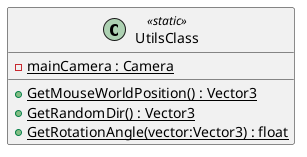 @startuml
class UtilsClass <<static>> {
    - {static} mainCamera : Camera
    + {static} GetMouseWorldPosition() : Vector3
    + {static} GetRandomDir() : Vector3
    + {static} GetRotationAngle(vector:Vector3) : float
}
@enduml
